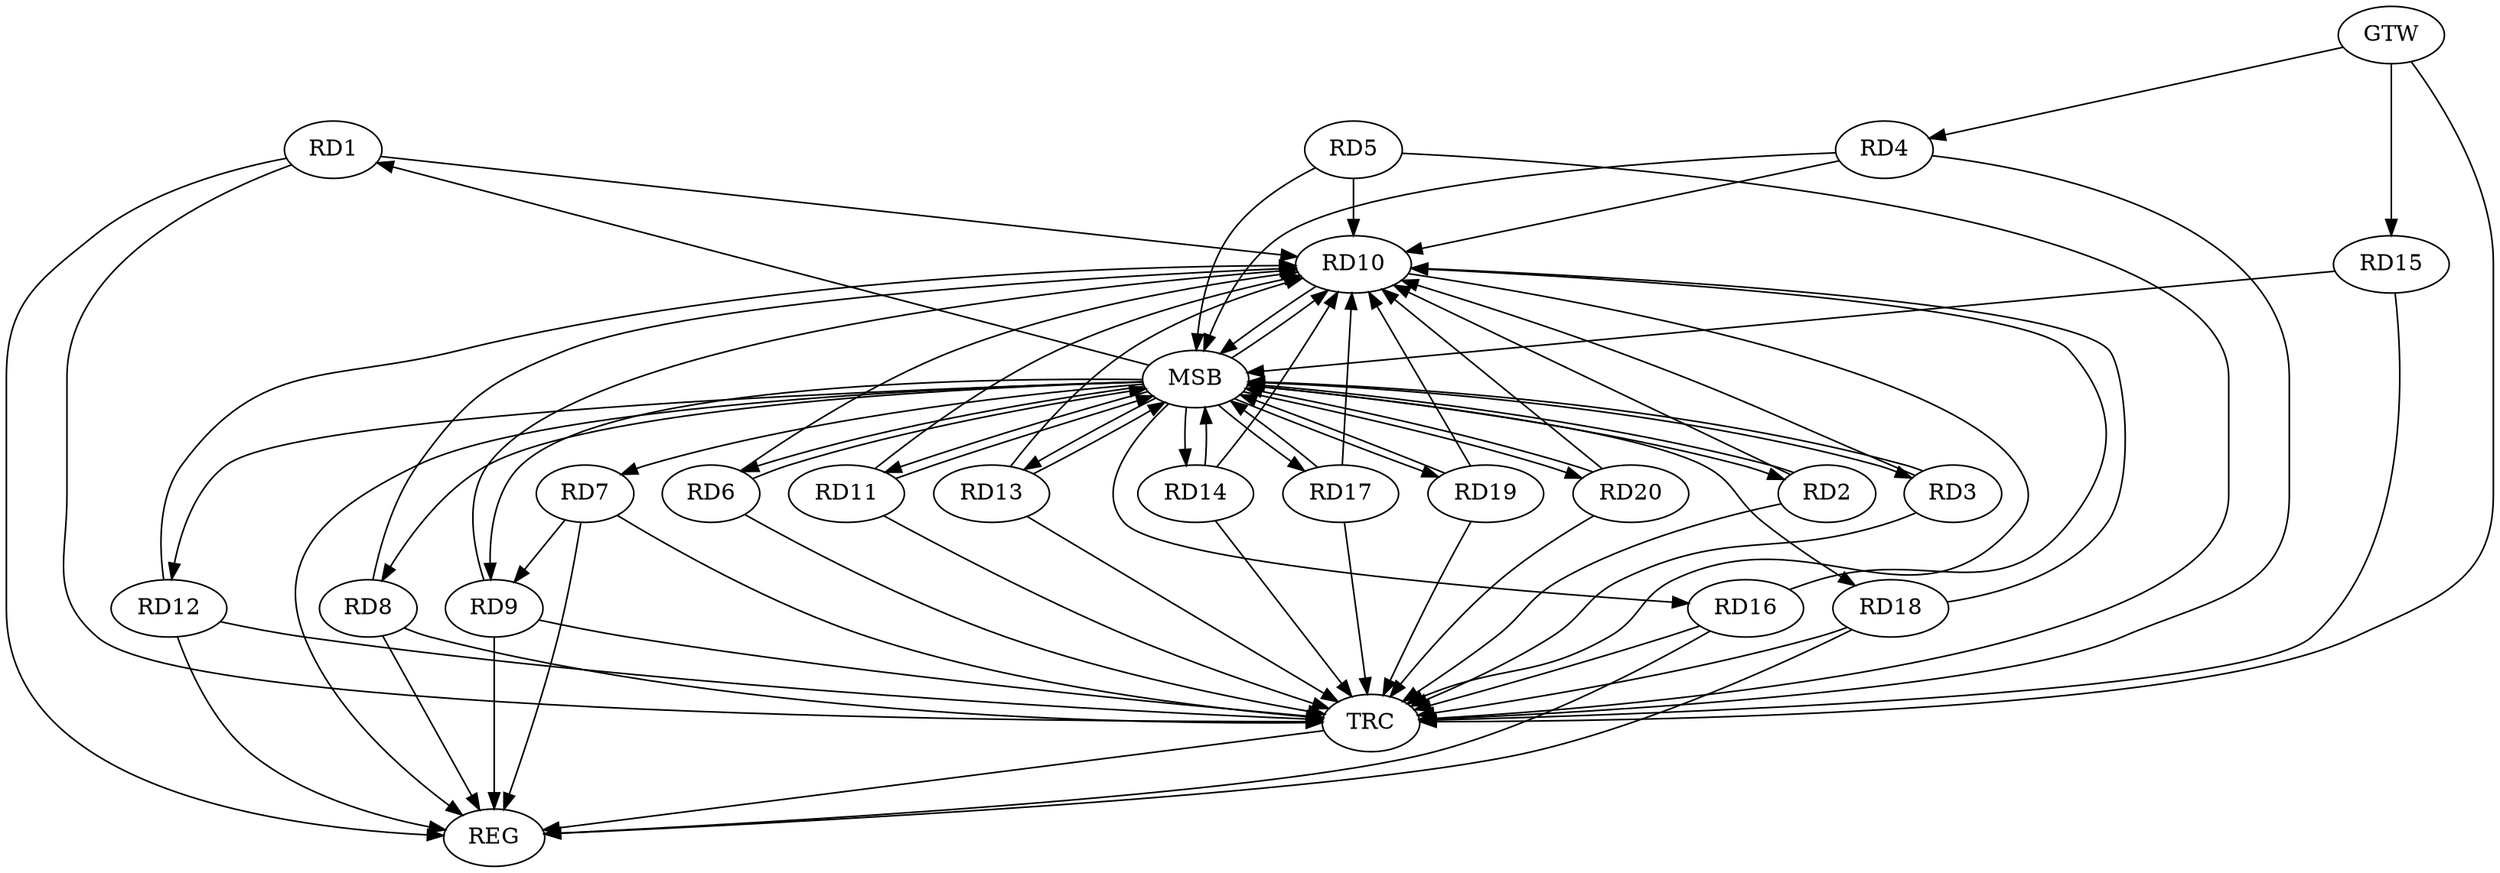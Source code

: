 strict digraph G {
  RD1 [ label="RD1" ];
  RD2 [ label="RD2" ];
  RD3 [ label="RD3" ];
  RD4 [ label="RD4" ];
  RD5 [ label="RD5" ];
  RD6 [ label="RD6" ];
  RD7 [ label="RD7" ];
  RD8 [ label="RD8" ];
  RD9 [ label="RD9" ];
  RD10 [ label="RD10" ];
  RD11 [ label="RD11" ];
  RD12 [ label="RD12" ];
  RD13 [ label="RD13" ];
  RD14 [ label="RD14" ];
  RD15 [ label="RD15" ];
  RD16 [ label="RD16" ];
  RD17 [ label="RD17" ];
  RD18 [ label="RD18" ];
  RD19 [ label="RD19" ];
  RD20 [ label="RD20" ];
  GTW [ label="GTW" ];
  REG [ label="REG" ];
  MSB [ label="MSB" ];
  TRC [ label="TRC" ];
  RD7 -> RD9;
  RD9 -> RD10;
  RD12 -> RD10;
  GTW -> RD4;
  GTW -> RD15;
  RD1 -> REG;
  RD7 -> REG;
  RD8 -> REG;
  RD9 -> REG;
  RD12 -> REG;
  RD16 -> REG;
  RD18 -> REG;
  RD2 -> MSB;
  MSB -> RD11;
  MSB -> REG;
  RD3 -> MSB;
  MSB -> RD8;
  MSB -> RD9;
  MSB -> RD10;
  MSB -> RD19;
  RD4 -> MSB;
  MSB -> RD2;
  MSB -> RD3;
  MSB -> RD6;
  MSB -> RD14;
  RD5 -> MSB;
  MSB -> RD1;
  MSB -> RD12;
  RD6 -> MSB;
  RD10 -> MSB;
  MSB -> RD17;
  RD11 -> MSB;
  MSB -> RD13;
  MSB -> RD16;
  RD13 -> MSB;
  MSB -> RD7;
  RD14 -> MSB;
  RD15 -> MSB;
  RD17 -> MSB;
  MSB -> RD18;
  MSB -> RD20;
  RD19 -> MSB;
  RD20 -> MSB;
  RD1 -> TRC;
  RD2 -> TRC;
  RD3 -> TRC;
  RD4 -> TRC;
  RD5 -> TRC;
  RD6 -> TRC;
  RD7 -> TRC;
  RD8 -> TRC;
  RD9 -> TRC;
  RD10 -> TRC;
  RD11 -> TRC;
  RD12 -> TRC;
  RD13 -> TRC;
  RD14 -> TRC;
  RD15 -> TRC;
  RD16 -> TRC;
  RD17 -> TRC;
  RD18 -> TRC;
  RD19 -> TRC;
  RD20 -> TRC;
  GTW -> TRC;
  TRC -> REG;
  RD18 -> RD10;
  RD19 -> RD10;
  RD1 -> RD10;
  RD13 -> RD10;
  RD16 -> RD10;
  RD11 -> RD10;
  RD3 -> RD10;
  RD4 -> RD10;
  RD5 -> RD10;
  RD14 -> RD10;
  RD20 -> RD10;
  RD8 -> RD10;
  RD2 -> RD10;
  RD17 -> RD10;
  RD6 -> RD10;
}
